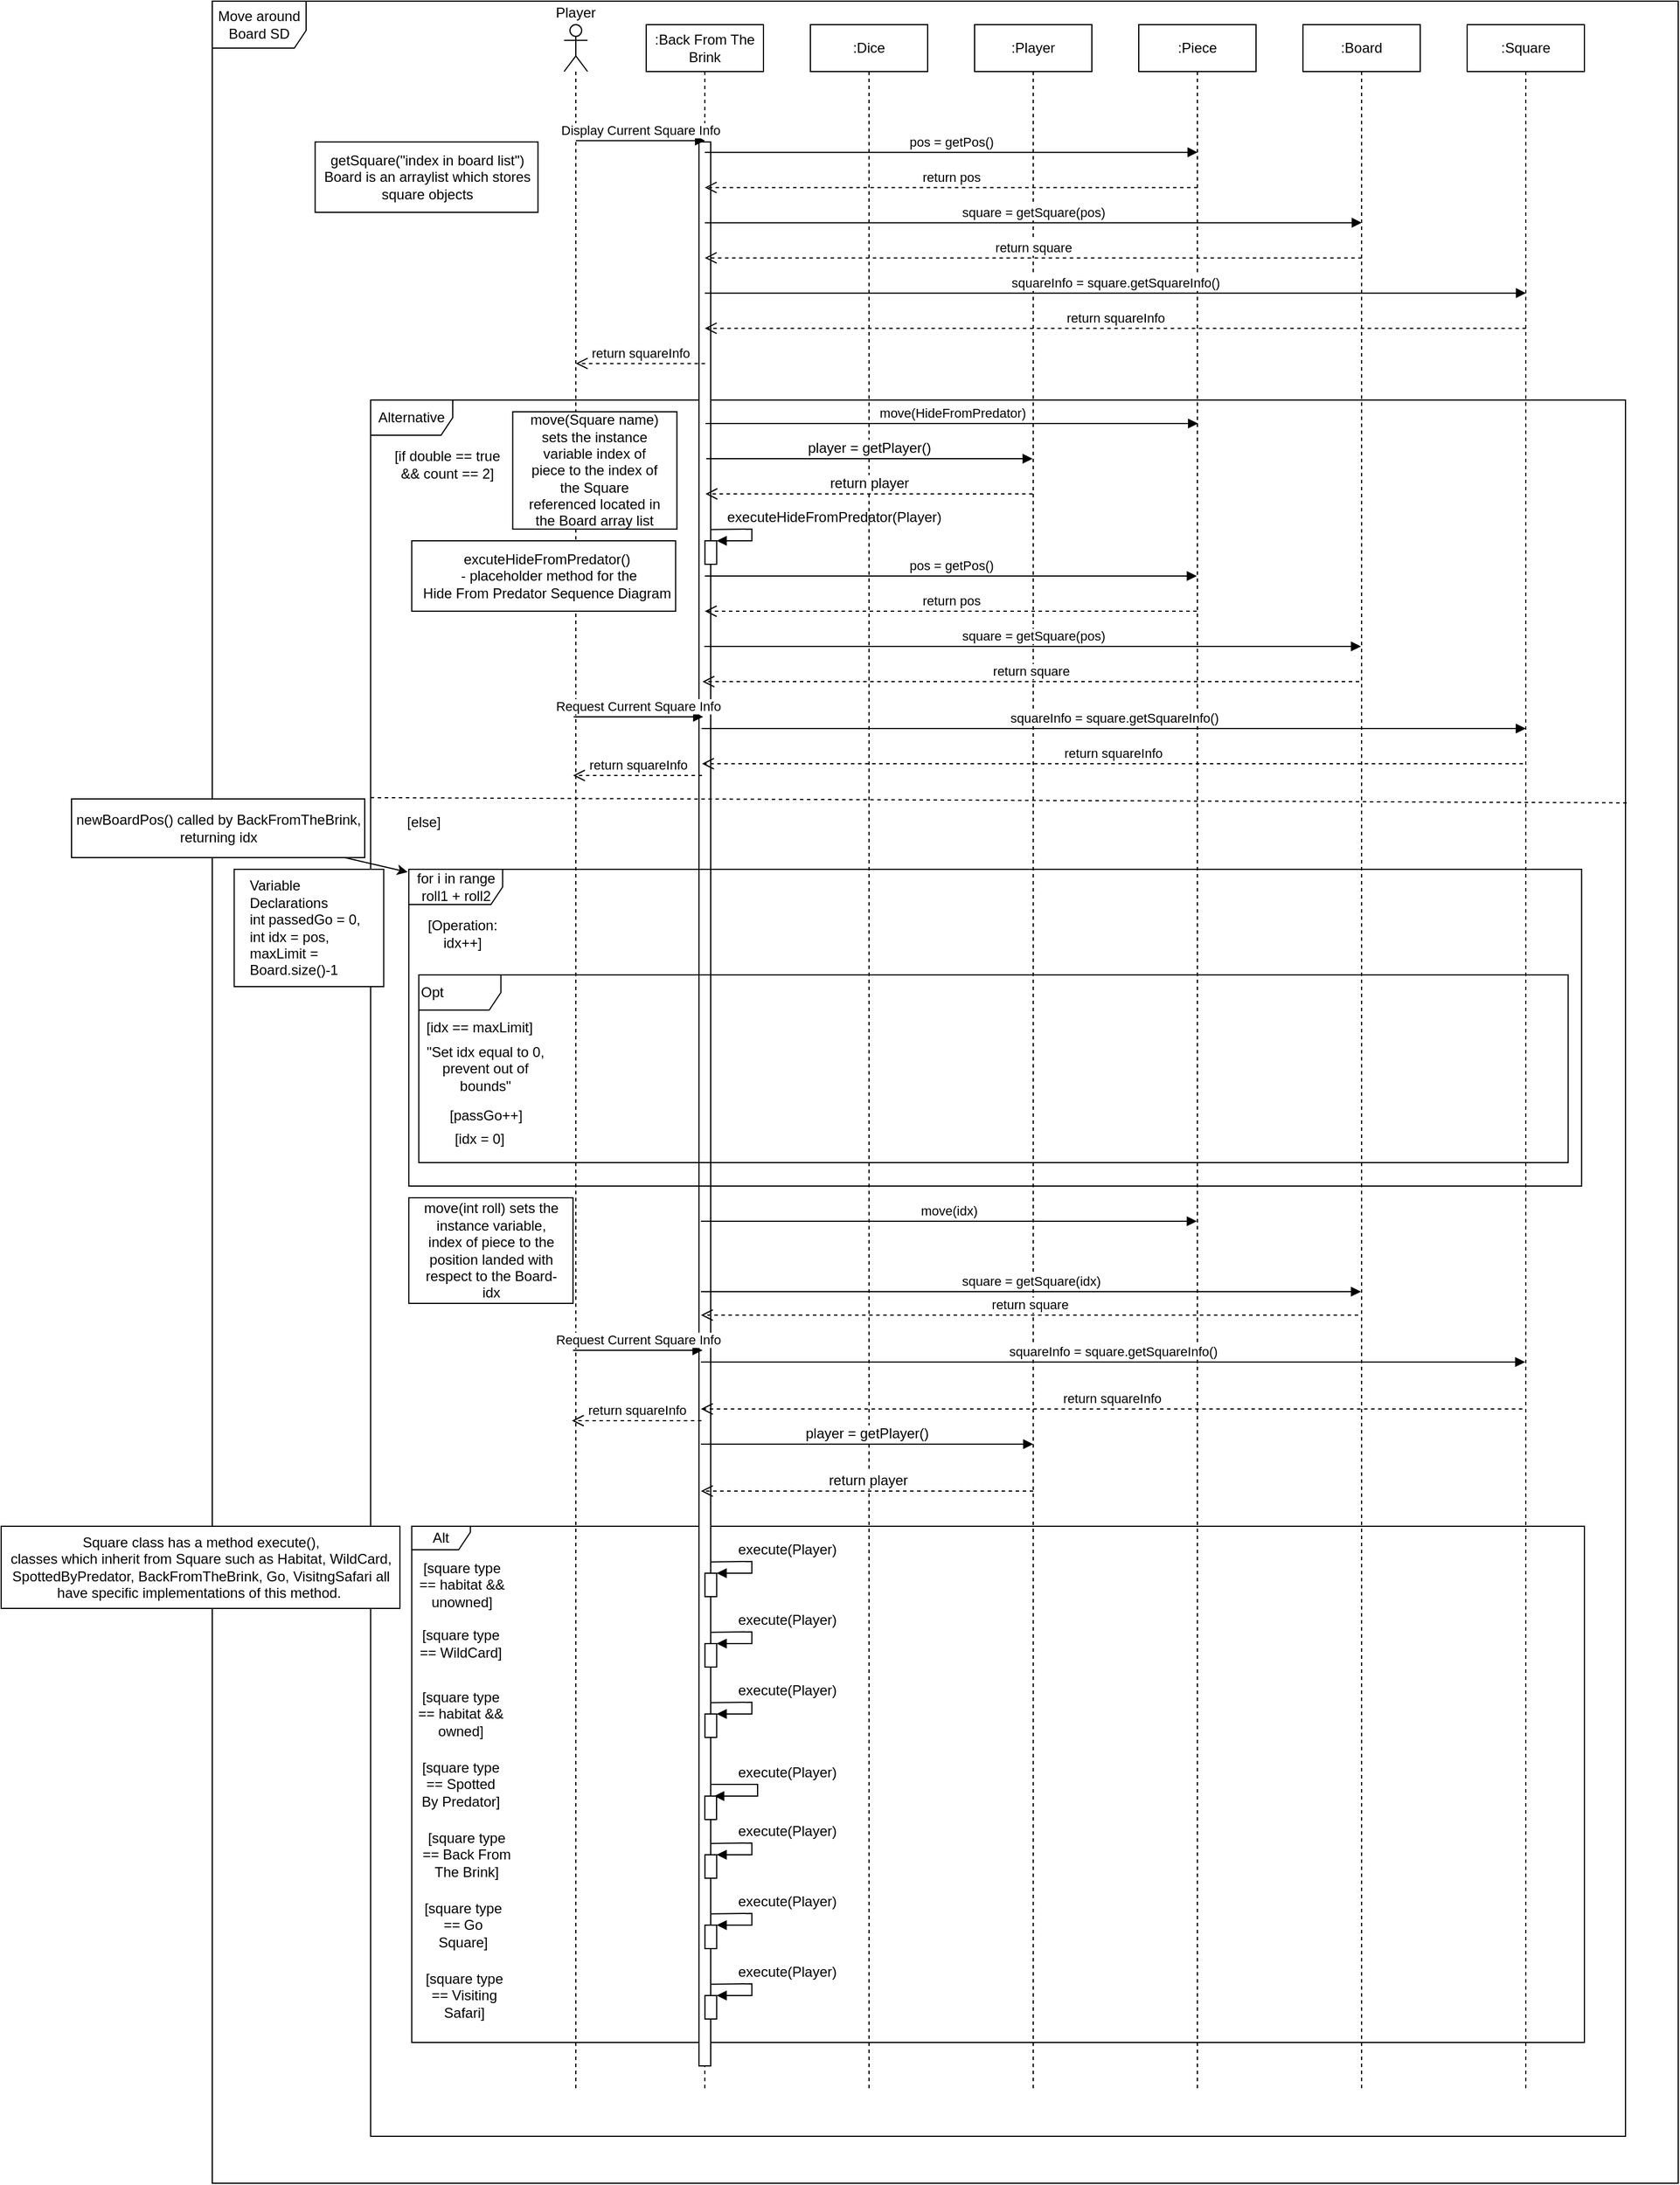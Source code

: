 <mxfile version="13.10.7" type="device" pages="2"><diagram id="kgpKYQtTHZ0yAKxKKP6v" name="Page-1"><mxGraphModel dx="2909" dy="663" grid="1" gridSize="10" guides="1" tooltips="1" connect="1" arrows="1" fold="1" page="1" pageScale="1" pageWidth="850" pageHeight="1100" math="0" shadow="0"><root><mxCell id="0"/><mxCell id="1" parent="0"/><mxCell id="ZVCKdKGzNukC2aIIojTb-14" value="Alternative" style="shape=umlFrame;whiteSpace=wrap;html=1;width=70;height=30;" parent="1" vertex="1"><mxGeometry x="-874.95" y="560" width="1070" height="1480" as="geometry"/></mxCell><mxCell id="veifitGn4pFbz4EbThH1-70" value="Move around Board SD" style="shape=umlFrame;whiteSpace=wrap;html=1;fontSize=12;width=80;height=40;" parent="1" vertex="1"><mxGeometry x="-1010" y="220" width="1250" height="1860" as="geometry"/></mxCell><mxCell id="yhRwFt9on3MV-_1n4iwL-3" value="" style="rounded=0;whiteSpace=wrap;html=1;" parent="1" vertex="1"><mxGeometry x="-842.39" y="1240" width="140" height="90" as="geometry"/></mxCell><mxCell id="veifitGn4pFbz4EbThH1-69" value="" style="rounded=0;whiteSpace=wrap;html=1;fontSize=12;" parent="1" vertex="1"><mxGeometry x="-922.28" y="340" width="190" height="60" as="geometry"/></mxCell><mxCell id="veifitGn4pFbz4EbThH1-14" value="Alt" style="shape=umlFrame;whiteSpace=wrap;html=1;width=50;height=20;" parent="1" vertex="1"><mxGeometry x="-839.89" y="1520" width="999.89" height="440" as="geometry"/></mxCell><mxCell id="ZBRINw5emn9o5bv1vfG7-1" value="" style="shape=umlLifeline;participant=umlActor;perimeter=lifelinePerimeter;whiteSpace=wrap;html=1;container=1;collapsible=0;recursiveResize=0;verticalAlign=top;spacingTop=36;outlineConnect=0;" parent="1" vertex="1"><mxGeometry x="-710" y="240" width="20" height="1760" as="geometry"/></mxCell><mxCell id="ZBRINw5emn9o5bv1vfG7-2" value=":Back From The Brink" style="shape=umlLifeline;perimeter=lifelinePerimeter;whiteSpace=wrap;html=1;container=1;collapsible=0;recursiveResize=0;outlineConnect=0;" parent="1" vertex="1"><mxGeometry x="-640" y="240" width="100" height="1760" as="geometry"/></mxCell><mxCell id="veifitGn4pFbz4EbThH1-16" value="" style="html=1;verticalAlign=bottom;endArrow=block;fontSize=12;rounded=0;" parent="ZBRINw5emn9o5bv1vfG7-2" source="ZBRINw5emn9o5bv1vfG7-2" edge="1"><mxGeometry x="-0.124" y="20" width="80" relative="1" as="geometry"><mxPoint x="58" y="1500" as="sourcePoint"/><mxPoint x="58" y="1510" as="targetPoint"/><Array as="points"><mxPoint x="95" y="1500"/><mxPoint x="95" y="1510"/></Array><mxPoint as="offset"/></mxGeometry></mxCell><mxCell id="ZBRINw5emn9o5bv1vfG7-7" value="" style="rounded=0;whiteSpace=wrap;html=1;" parent="ZBRINw5emn9o5bv1vfG7-2" vertex="1"><mxGeometry x="45" y="100" width="10" height="1640" as="geometry"/></mxCell><mxCell id="veifitGn4pFbz4EbThH1-19" value="" style="rounded=0;whiteSpace=wrap;html=1;fontSize=12;" parent="ZBRINw5emn9o5bv1vfG7-2" vertex="1"><mxGeometry x="50" y="1510" width="10" height="20" as="geometry"/></mxCell><mxCell id="ZBRINw5emn9o5bv1vfG7-3" value=":Dice" style="shape=umlLifeline;perimeter=lifelinePerimeter;whiteSpace=wrap;html=1;container=1;collapsible=0;recursiveResize=0;outlineConnect=0;" parent="1" vertex="1"><mxGeometry x="-500" y="240" width="100" height="1760" as="geometry"/></mxCell><mxCell id="ZBRINw5emn9o5bv1vfG7-4" value=":Player" style="shape=umlLifeline;perimeter=lifelinePerimeter;whiteSpace=wrap;html=1;container=1;collapsible=0;recursiveResize=0;outlineConnect=0;" parent="1" vertex="1"><mxGeometry x="-360" y="240" width="100" height="1760" as="geometry"/></mxCell><mxCell id="ZBRINw5emn9o5bv1vfG7-5" value=":Piece" style="shape=umlLifeline;perimeter=lifelinePerimeter;whiteSpace=wrap;html=1;container=1;collapsible=0;recursiveResize=0;outlineConnect=0;" parent="1" vertex="1"><mxGeometry x="-220" y="240" width="100" height="1760" as="geometry"/></mxCell><mxCell id="ZBRINw5emn9o5bv1vfG7-13" value=":Board" style="shape=umlLifeline;perimeter=lifelinePerimeter;whiteSpace=wrap;html=1;container=1;collapsible=0;recursiveResize=0;outlineConnect=0;" parent="1" vertex="1"><mxGeometry x="-80" y="240" width="100" height="1760" as="geometry"/></mxCell><mxCell id="ZBRINw5emn9o5bv1vfG7-14" value=":Square" style="shape=umlLifeline;perimeter=lifelinePerimeter;whiteSpace=wrap;html=1;container=1;collapsible=0;recursiveResize=0;outlineConnect=0;" parent="1" vertex="1"><mxGeometry x="60" y="240" width="100" height="1760" as="geometry"/></mxCell><mxCell id="ZBRINw5emn9o5bv1vfG7-16" value="getSquare(&quot;index in board list&quot;)&lt;br&gt;Board is an arraylist which stores&lt;br&gt;square objects" style="text;html=1;align=center;verticalAlign=middle;resizable=0;points=[];autosize=1;" parent="1" vertex="1"><mxGeometry x="-922.28" y="345" width="190" height="50" as="geometry"/></mxCell><mxCell id="ZBRINw5emn9o5bv1vfG7-23" value="for i in range roll1 + roll2" style="shape=umlFrame;whiteSpace=wrap;html=1;width=80;height=30;" parent="1" vertex="1"><mxGeometry x="-842.39" y="960" width="1000" height="270" as="geometry"/></mxCell><mxCell id="ZBRINw5emn9o5bv1vfG7-28" value="[Operation: &lt;br style=&quot;font-size: 12px;&quot;&gt;idx++]" style="text;html=1;align=center;verticalAlign=middle;resizable=0;points=[];autosize=1;fontSize=12;" parent="1" vertex="1"><mxGeometry x="-832.5" y="1000" width="70" height="30" as="geometry"/></mxCell><mxCell id="ZBRINw5emn9o5bv1vfG7-29" value="Opt" style="shape=umlFrame;whiteSpace=wrap;html=1;align=left;width=70;height=30;" parent="1" vertex="1"><mxGeometry x="-833.86" y="1050" width="980" height="160" as="geometry"/></mxCell><mxCell id="ZBRINw5emn9o5bv1vfG7-33" value="[idx == maxLimit]" style="text;html=1;strokeColor=none;fillColor=none;align=center;verticalAlign=middle;whiteSpace=wrap;rounded=0;" parent="1" vertex="1"><mxGeometry x="-832.5" y="1085" width="100.22" height="20" as="geometry"/></mxCell><mxCell id="ZBRINw5emn9o5bv1vfG7-34" value="square = getSquare(idx)" style="html=1;verticalAlign=bottom;endArrow=block;" parent="1" edge="1"><mxGeometry width="80" relative="1" as="geometry"><mxPoint x="-593.319" y="1320" as="sourcePoint"/><mxPoint x="-30.5" y="1320" as="targetPoint"/><Array as="points"><mxPoint x="-582.39" y="1320"/><mxPoint x="-302.39" y="1320"/></Array></mxGeometry></mxCell><mxCell id="t25Jro8PnMjJ5pm1C7B0-3" value="&quot;Set idx equal to 0, prevent out of bounds&quot;" style="text;html=1;strokeColor=none;fillColor=none;align=center;verticalAlign=middle;whiteSpace=wrap;rounded=0;" parent="1" vertex="1"><mxGeometry x="-832.39" y="1120" width="110" height="20" as="geometry"/></mxCell><mxCell id="t25Jro8PnMjJ5pm1C7B0-4" value="return square" style="html=1;verticalAlign=bottom;endArrow=open;dashed=1;endSize=8;" parent="1" edge="1"><mxGeometry relative="1" as="geometry"><mxPoint x="-32.89" y="1340" as="sourcePoint"/><mxPoint x="-593.319" y="1340" as="targetPoint"/><Array as="points"><mxPoint x="-302.39" y="1340"/></Array></mxGeometry></mxCell><mxCell id="t25Jro8PnMjJ5pm1C7B0-5" value="Request Current Square Info" style="html=1;verticalAlign=bottom;endArrow=block;" parent="1" edge="1"><mxGeometry width="80" relative="1" as="geometry"><mxPoint x="-702.389" y="1370" as="sourcePoint"/><mxPoint x="-591.96" y="1370" as="targetPoint"/><Array as="points"><mxPoint x="-661.46" y="1370"/></Array></mxGeometry></mxCell><mxCell id="t25Jro8PnMjJ5pm1C7B0-8" value="return squareInfo" style="html=1;verticalAlign=bottom;endArrow=open;dashed=1;endSize=8;" parent="1" edge="1"><mxGeometry relative="1" as="geometry"><mxPoint x="-592.89" y="1430.0" as="sourcePoint"/><mxPoint x="-703.319" y="1430.0" as="targetPoint"/><Array as="points"><mxPoint x="-622.39" y="1430"/></Array></mxGeometry></mxCell><mxCell id="t25Jro8PnMjJ5pm1C7B0-11" value="squareInfo = square.getSquareInfo()" style="html=1;verticalAlign=bottom;endArrow=block;" parent="1" edge="1"><mxGeometry width="80" relative="1" as="geometry"><mxPoint x="-593.319" y="1380" as="sourcePoint"/><mxPoint x="109.5" y="1380.0" as="targetPoint"/><Array as="points"><mxPoint x="-371.39" y="1380"/></Array></mxGeometry></mxCell><mxCell id="t25Jro8PnMjJ5pm1C7B0-12" value="return squareInfo" style="html=1;verticalAlign=bottom;endArrow=open;dashed=1;endSize=8;" parent="1" edge="1"><mxGeometry relative="1" as="geometry"><mxPoint x="107.11" y="1420.0" as="sourcePoint"/><mxPoint x="-593.319" y="1420.0" as="targetPoint"/><Array as="points"><mxPoint x="-332.39" y="1420"/></Array></mxGeometry></mxCell><mxCell id="veifitGn4pFbz4EbThH1-7" value="[idx = 0]" style="text;html=1;strokeColor=none;fillColor=none;align=center;verticalAlign=middle;whiteSpace=wrap;rounded=0;" parent="1" vertex="1"><mxGeometry x="-832.5" y="1180" width="100.22" height="20" as="geometry"/></mxCell><mxCell id="veifitGn4pFbz4EbThH1-8" value="player = getPlayer()" style="html=1;verticalAlign=bottom;endArrow=block;fontSize=12;" parent="1" edge="1"><mxGeometry width="80" relative="1" as="geometry"><mxPoint x="-593.319" y="1450.0" as="sourcePoint"/><mxPoint x="-310" y="1450" as="targetPoint"/><Array as="points"><mxPoint x="-422.39" y="1450"/></Array></mxGeometry></mxCell><mxCell id="veifitGn4pFbz4EbThH1-9" value="return player" style="html=1;verticalAlign=bottom;endArrow=open;dashed=1;endSize=8;fontSize=12;" parent="1" edge="1"><mxGeometry relative="1" as="geometry"><mxPoint x="-310" y="1490" as="sourcePoint"/><mxPoint x="-593.319" y="1490.0" as="targetPoint"/><Array as="points"><mxPoint x="-392.39" y="1490"/></Array></mxGeometry></mxCell><mxCell id="veifitGn4pFbz4EbThH1-17" value="execute(Player)" style="text;html=1;align=center;verticalAlign=middle;resizable=0;points=[];autosize=1;fontSize=12;" parent="1" vertex="1"><mxGeometry x="-569.89" y="1530" width="100" height="20" as="geometry"/></mxCell><mxCell id="veifitGn4pFbz4EbThH1-32" value="[square type == habitat &amp;amp;&amp;amp; unowned]" style="text;html=1;strokeColor=none;fillColor=none;align=center;verticalAlign=middle;whiteSpace=wrap;rounded=0;fontSize=12;" parent="1" vertex="1"><mxGeometry x="-837.39" y="1560" width="80" height="20" as="geometry"/></mxCell><mxCell id="veifitGn4pFbz4EbThH1-41" value="[square type == WildCard]" style="text;html=1;strokeColor=none;fillColor=none;align=center;verticalAlign=middle;whiteSpace=wrap;rounded=0;fontSize=12;" parent="1" vertex="1"><mxGeometry x="-837.39" y="1610" width="77.5" height="20" as="geometry"/></mxCell><mxCell id="veifitGn4pFbz4EbThH1-42" value="" style="rounded=0;whiteSpace=wrap;html=1;fontSize=12;" parent="1" vertex="1"><mxGeometry x="-589.89" y="1620" width="10" height="20" as="geometry"/></mxCell><mxCell id="veifitGn4pFbz4EbThH1-43" value="" style="html=1;verticalAlign=bottom;endArrow=block;fontSize=12;rounded=0;entryX=1;entryY=0;entryDx=0;entryDy=0;exitX=1.024;exitY=0.72;exitDx=0;exitDy=0;exitPerimeter=0;" parent="1" target="veifitGn4pFbz4EbThH1-42" edge="1"><mxGeometry x="-0.124" y="20" width="80" relative="1" as="geometry"><mxPoint x="-584.65" y="1610.4" as="sourcePoint"/><mxPoint x="70.11" y="1492" as="targetPoint"/><Array as="points"><mxPoint x="-549.89" y="1610"/><mxPoint x="-549.89" y="1620"/></Array><mxPoint as="offset"/></mxGeometry></mxCell><mxCell id="veifitGn4pFbz4EbThH1-44" value="execute(Player)" style="text;html=1;align=center;verticalAlign=middle;resizable=0;points=[];autosize=1;fontSize=12;" parent="1" vertex="1"><mxGeometry x="-569.89" y="1590" width="100" height="20" as="geometry"/></mxCell><mxCell id="veifitGn4pFbz4EbThH1-45" value="[square type == habitat &amp;amp;&amp;amp; owned]" style="text;html=1;strokeColor=none;fillColor=none;align=center;verticalAlign=middle;whiteSpace=wrap;rounded=0;fontSize=12;" parent="1" vertex="1"><mxGeometry x="-837.39" y="1670" width="77.5" height="20" as="geometry"/></mxCell><mxCell id="veifitGn4pFbz4EbThH1-46" value="" style="rounded=0;whiteSpace=wrap;html=1;fontSize=12;" parent="1" vertex="1"><mxGeometry x="-589.89" y="1680" width="10" height="20" as="geometry"/></mxCell><mxCell id="veifitGn4pFbz4EbThH1-47" value="" style="html=1;verticalAlign=bottom;endArrow=block;fontSize=12;rounded=0;entryX=1;entryY=0;entryDx=0;entryDy=0;exitX=1.024;exitY=0.72;exitDx=0;exitDy=0;exitPerimeter=0;" parent="1" target="veifitGn4pFbz4EbThH1-46" edge="1"><mxGeometry x="-0.124" y="20" width="80" relative="1" as="geometry"><mxPoint x="-584.65" y="1670.4" as="sourcePoint"/><mxPoint x="70.11" y="1552" as="targetPoint"/><Array as="points"><mxPoint x="-549.89" y="1670"/><mxPoint x="-549.89" y="1680"/></Array><mxPoint as="offset"/></mxGeometry></mxCell><mxCell id="veifitGn4pFbz4EbThH1-48" value="execute(Player)" style="text;html=1;align=center;verticalAlign=middle;resizable=0;points=[];autosize=1;fontSize=12;" parent="1" vertex="1"><mxGeometry x="-569.89" y="1650" width="100" height="20" as="geometry"/></mxCell><mxCell id="veifitGn4pFbz4EbThH1-50" value="[square type == Spotted By Predator]" style="text;html=1;strokeColor=none;fillColor=none;align=center;verticalAlign=middle;whiteSpace=wrap;rounded=0;fontSize=12;" parent="1" vertex="1"><mxGeometry x="-837.39" y="1730" width="77.5" height="20" as="geometry"/></mxCell><mxCell id="veifitGn4pFbz4EbThH1-53" value="execute(Player)" style="text;html=1;align=center;verticalAlign=middle;resizable=0;points=[];autosize=1;fontSize=12;" parent="1" vertex="1"><mxGeometry x="-569.89" y="1720" width="100" height="20" as="geometry"/></mxCell><mxCell id="veifitGn4pFbz4EbThH1-54" value="[square type == Go Square]" style="text;html=1;strokeColor=none;fillColor=none;align=center;verticalAlign=middle;whiteSpace=wrap;rounded=0;fontSize=12;" parent="1" vertex="1"><mxGeometry x="-834.89" y="1850" width="77.5" height="20" as="geometry"/></mxCell><mxCell id="veifitGn4pFbz4EbThH1-55" value="" style="rounded=0;whiteSpace=wrap;html=1;fontSize=12;" parent="1" vertex="1"><mxGeometry x="-589.89" y="1800" width="10" height="20" as="geometry"/></mxCell><mxCell id="veifitGn4pFbz4EbThH1-56" value="" style="html=1;verticalAlign=bottom;endArrow=block;fontSize=12;rounded=0;entryX=1;entryY=0;entryDx=0;entryDy=0;exitX=1.024;exitY=0.72;exitDx=0;exitDy=0;exitPerimeter=0;" parent="1" target="veifitGn4pFbz4EbThH1-55" edge="1"><mxGeometry x="-0.124" y="20" width="80" relative="1" as="geometry"><mxPoint x="-584.65" y="1790.4" as="sourcePoint"/><mxPoint x="70.11" y="1672" as="targetPoint"/><Array as="points"><mxPoint x="-549.89" y="1790"/><mxPoint x="-549.89" y="1800"/></Array><mxPoint as="offset"/></mxGeometry></mxCell><mxCell id="veifitGn4pFbz4EbThH1-57" value="execute(Player)" style="text;html=1;align=center;verticalAlign=middle;resizable=0;points=[];autosize=1;fontSize=12;" parent="1" vertex="1"><mxGeometry x="-569.89" y="1770" width="100" height="20" as="geometry"/></mxCell><mxCell id="veifitGn4pFbz4EbThH1-58" value="[square type == Back From The Brink]" style="text;html=1;strokeColor=none;fillColor=none;align=center;verticalAlign=middle;whiteSpace=wrap;rounded=0;fontSize=12;" parent="1" vertex="1"><mxGeometry x="-832.39" y="1790" width="77.5" height="20" as="geometry"/></mxCell><mxCell id="veifitGn4pFbz4EbThH1-59" value="" style="rounded=0;whiteSpace=wrap;html=1;fontSize=12;" parent="1" vertex="1"><mxGeometry x="-589.89" y="1860" width="10" height="20" as="geometry"/></mxCell><mxCell id="veifitGn4pFbz4EbThH1-60" value="" style="html=1;verticalAlign=bottom;endArrow=block;fontSize=12;rounded=0;entryX=1;entryY=0;entryDx=0;entryDy=0;exitX=1.024;exitY=0.72;exitDx=0;exitDy=0;exitPerimeter=0;" parent="1" target="veifitGn4pFbz4EbThH1-59" edge="1"><mxGeometry x="-0.124" y="20" width="80" relative="1" as="geometry"><mxPoint x="-584.65" y="1850.4" as="sourcePoint"/><mxPoint x="70.11" y="1732" as="targetPoint"/><Array as="points"><mxPoint x="-549.89" y="1850"/><mxPoint x="-549.89" y="1860"/></Array><mxPoint as="offset"/></mxGeometry></mxCell><mxCell id="veifitGn4pFbz4EbThH1-61" value="execute(Player)" style="text;html=1;align=center;verticalAlign=middle;resizable=0;points=[];autosize=1;fontSize=12;" parent="1" vertex="1"><mxGeometry x="-569.89" y="1830" width="100" height="20" as="geometry"/></mxCell><mxCell id="veifitGn4pFbz4EbThH1-62" value="[square type == Visiting Safari]" style="text;html=1;strokeColor=none;fillColor=none;align=center;verticalAlign=middle;whiteSpace=wrap;rounded=0;fontSize=12;" parent="1" vertex="1"><mxGeometry x="-833.75" y="1910" width="77.5" height="20" as="geometry"/></mxCell><mxCell id="veifitGn4pFbz4EbThH1-63" value="" style="rounded=0;whiteSpace=wrap;html=1;fontSize=12;" parent="1" vertex="1"><mxGeometry x="-589.89" y="1920" width="10" height="20" as="geometry"/></mxCell><mxCell id="veifitGn4pFbz4EbThH1-64" value="" style="html=1;verticalAlign=bottom;endArrow=block;fontSize=12;rounded=0;entryX=1;entryY=0;entryDx=0;entryDy=0;exitX=1.024;exitY=0.72;exitDx=0;exitDy=0;exitPerimeter=0;" parent="1" target="veifitGn4pFbz4EbThH1-63" edge="1"><mxGeometry x="-0.124" y="20" width="80" relative="1" as="geometry"><mxPoint x="-584.65" y="1910.4" as="sourcePoint"/><mxPoint x="70.11" y="1792" as="targetPoint"/><Array as="points"><mxPoint x="-549.89" y="1910"/><mxPoint x="-549.89" y="1920"/></Array><mxPoint as="offset"/></mxGeometry></mxCell><mxCell id="veifitGn4pFbz4EbThH1-65" value="execute(Player)" style="text;html=1;align=center;verticalAlign=middle;resizable=0;points=[];autosize=1;fontSize=12;" parent="1" vertex="1"><mxGeometry x="-569.89" y="1890" width="100" height="20" as="geometry"/></mxCell><mxCell id="yhRwFt9on3MV-_1n4iwL-1" value="move(idx)" style="html=1;verticalAlign=bottom;endArrow=block;" parent="1" edge="1"><mxGeometry width="80" relative="1" as="geometry"><mxPoint x="-593.319" y="1260" as="sourcePoint"/><mxPoint x="-170.5" y="1260" as="targetPoint"/><Array as="points"/></mxGeometry></mxCell><mxCell id="yhRwFt9on3MV-_1n4iwL-2" value="move(int roll) sets the instance variable, index of piece to the position landed with respect to the Board- idx" style="text;html=1;strokeColor=none;fillColor=none;align=center;verticalAlign=middle;whiteSpace=wrap;rounded=0;" parent="1" vertex="1"><mxGeometry x="-832.39" y="1275" width="120" height="20" as="geometry"/></mxCell><mxCell id="veifitGn4pFbz4EbThH1-68" value="" style="rounded=0;whiteSpace=wrap;html=1;fontSize=12;" parent="1" vertex="1"><mxGeometry x="-1190" y="1520" width="340" height="70" as="geometry"/></mxCell><mxCell id="veifitGn4pFbz4EbThH1-67" value="Square class has a method execute(), &lt;br&gt;classes which inherit from Square such as Habitat, WildCard,&lt;br&gt;SpottedByPredator, BackFromTheBrink, Go, VisitngSafari all&lt;br&gt;have specific implementations of this method.&amp;nbsp;" style="text;html=1;align=center;verticalAlign=middle;resizable=0;points=[];autosize=1;fontSize=12;" parent="1" vertex="1"><mxGeometry x="-1190" y="1525" width="340" height="60" as="geometry"/></mxCell><mxCell id="ZVCKdKGzNukC2aIIojTb-19" value="" style="rounded=0;whiteSpace=wrap;html=1;fontSize=12;" parent="1" vertex="1"><mxGeometry x="-589.89" y="680" width="10" height="20" as="geometry"/></mxCell><mxCell id="ZVCKdKGzNukC2aIIojTb-20" value="" style="html=1;verticalAlign=bottom;endArrow=block;fontSize=12;rounded=0;entryX=1;entryY=0;entryDx=0;entryDy=0;exitX=1.024;exitY=0.72;exitDx=0;exitDy=0;exitPerimeter=0;" parent="1" target="ZVCKdKGzNukC2aIIojTb-19" edge="1"><mxGeometry x="-0.124" y="20" width="80" relative="1" as="geometry"><mxPoint x="-584.65" y="670.4" as="sourcePoint"/><mxPoint x="70.11" y="552" as="targetPoint"/><Array as="points"><mxPoint x="-549.89" y="670"/><mxPoint x="-549.89" y="680"/></Array><mxPoint as="offset"/></mxGeometry></mxCell><mxCell id="ZVCKdKGzNukC2aIIojTb-21" value="executeHideFromPredator(Player)" style="text;html=1;align=center;verticalAlign=middle;resizable=0;points=[];autosize=1;fontSize=12;" parent="1" vertex="1"><mxGeometry x="-579.78" y="650" width="200" height="20" as="geometry"/></mxCell><mxCell id="ZVCKdKGzNukC2aIIojTb-28" value="return square" style="html=1;verticalAlign=bottom;endArrow=open;dashed=1;endSize=8;" parent="1" edge="1"><mxGeometry relative="1" as="geometry"><mxPoint x="-32" y="800" as="sourcePoint"/><mxPoint x="-592" y="800" as="targetPoint"/><Array as="points"><mxPoint x="-301" y="800"/></Array></mxGeometry></mxCell><mxCell id="ZVCKdKGzNukC2aIIojTb-29" value="Request Current Square Info" style="html=1;verticalAlign=bottom;endArrow=block;" parent="1" edge="1"><mxGeometry width="80" relative="1" as="geometry"><mxPoint x="-701.849" y="830" as="sourcePoint"/><mxPoint x="-591.42" y="830" as="targetPoint"/><Array as="points"><mxPoint x="-660.92" y="830"/></Array></mxGeometry></mxCell><mxCell id="ZVCKdKGzNukC2aIIojTb-30" value="return squareInfo" style="html=1;verticalAlign=bottom;endArrow=open;dashed=1;endSize=8;" parent="1" edge="1"><mxGeometry relative="1" as="geometry"><mxPoint x="-592.39" y="880" as="sourcePoint"/><mxPoint x="-702.39" y="880" as="targetPoint"/><Array as="points"><mxPoint x="-621.39" y="880"/></Array></mxGeometry></mxCell><mxCell id="ZVCKdKGzNukC2aIIojTb-31" value="squareInfo = square.getSquareInfo()" style="html=1;verticalAlign=bottom;endArrow=block;" parent="1" edge="1"><mxGeometry width="80" relative="1" as="geometry"><mxPoint x="-592.779" y="840" as="sourcePoint"/><mxPoint x="110.04" y="840.0" as="targetPoint"/><Array as="points"><mxPoint x="-370.85" y="840"/></Array></mxGeometry></mxCell><mxCell id="ZVCKdKGzNukC2aIIojTb-32" value="return squareInfo" style="html=1;verticalAlign=bottom;endArrow=open;dashed=1;endSize=8;" parent="1" edge="1"><mxGeometry relative="1" as="geometry"><mxPoint x="107.61" y="870" as="sourcePoint"/><mxPoint x="-592.39" y="870" as="targetPoint"/><Array as="points"><mxPoint x="-331.39" y="870"/></Array></mxGeometry></mxCell><mxCell id="ZVCKdKGzNukC2aIIojTb-33" value="square = getSquare(pos)" style="html=1;verticalAlign=bottom;endArrow=block;" parent="1" edge="1"><mxGeometry width="80" relative="1" as="geometry"><mxPoint x="-590.5" y="770" as="sourcePoint"/><mxPoint x="-30.5" y="770" as="targetPoint"/><Array as="points"><mxPoint x="-579" y="770"/><mxPoint x="-299" y="770"/></Array></mxGeometry></mxCell><mxCell id="ZVCKdKGzNukC2aIIojTb-34" value="[if double == true&lt;br&gt;&amp;amp;&amp;amp; count == 2]" style="text;html=1;align=center;verticalAlign=middle;resizable=0;points=[];autosize=1;" parent="1" vertex="1"><mxGeometry x="-864.89" y="600" width="110" height="30" as="geometry"/></mxCell><mxCell id="ZVCKdKGzNukC2aIIojTb-35" value="move(HideFromPredator)" style="html=1;verticalAlign=bottom;endArrow=block;" parent="1" edge="1"><mxGeometry width="80" relative="1" as="geometry"><mxPoint x="-589.41" y="580" as="sourcePoint"/><mxPoint x="-169.41" y="580" as="targetPoint"/><Array as="points"><mxPoint x="-518.91" y="580"/></Array></mxGeometry></mxCell><mxCell id="ZVCKdKGzNukC2aIIojTb-36" value="player = getPlayer()" style="html=1;verticalAlign=bottom;endArrow=block;fontSize=12;" parent="1" target="ZBRINw5emn9o5bv1vfG7-4" edge="1"><mxGeometry width="80" relative="1" as="geometry"><mxPoint x="-588.799" y="610.0" as="sourcePoint"/><mxPoint x="-165.98" y="610.0" as="targetPoint"/><Array as="points"><mxPoint x="-417.87" y="610"/></Array></mxGeometry></mxCell><mxCell id="ZVCKdKGzNukC2aIIojTb-37" value="return player" style="html=1;verticalAlign=bottom;endArrow=open;dashed=1;endSize=8;fontSize=12;" parent="1" source="ZBRINw5emn9o5bv1vfG7-4" edge="1"><mxGeometry relative="1" as="geometry"><mxPoint x="-167.91" y="640" as="sourcePoint"/><mxPoint x="-589.41" y="640" as="targetPoint"/><Array as="points"><mxPoint x="-387.91" y="640"/></Array></mxGeometry></mxCell><mxCell id="ZVCKdKGzNukC2aIIojTb-38" value="pos = getPos()" style="html=1;verticalAlign=bottom;endArrow=block;" parent="1" source="ZBRINw5emn9o5bv1vfG7-2" target="ZBRINw5emn9o5bv1vfG7-5" edge="1"><mxGeometry width="80" relative="1" as="geometry"><mxPoint x="-540" y="720" as="sourcePoint"/><mxPoint x="-460" y="720" as="targetPoint"/><Array as="points"><mxPoint x="-360" y="710"/></Array></mxGeometry></mxCell><mxCell id="ZVCKdKGzNukC2aIIojTb-40" value="return pos" style="html=1;verticalAlign=bottom;endArrow=open;dashed=1;endSize=8;" parent="1" source="ZBRINw5emn9o5bv1vfG7-5" target="ZBRINw5emn9o5bv1vfG7-2" edge="1"><mxGeometry relative="1" as="geometry"><mxPoint x="-290" y="840" as="sourcePoint"/><mxPoint x="-370" y="840" as="targetPoint"/><Array as="points"><mxPoint x="-360" y="740"/></Array></mxGeometry></mxCell><mxCell id="ZVCKdKGzNukC2aIIojTb-43" value="" style="rounded=0;whiteSpace=wrap;html=1;" parent="1" vertex="1"><mxGeometry x="-753.8" y="570" width="140" height="100" as="geometry"/></mxCell><mxCell id="ZVCKdKGzNukC2aIIojTb-44" value="move(Square name) sets the instance variable index of piece to the index of the Square referenced located in the Board array list" style="text;html=1;strokeColor=none;fillColor=none;align=center;verticalAlign=middle;whiteSpace=wrap;rounded=0;" parent="1" vertex="1"><mxGeometry x="-743.8" y="610" width="120" height="20" as="geometry"/></mxCell><mxCell id="ZBRINw5emn9o5bv1vfG7-26" value="" style="rounded=0;whiteSpace=wrap;html=1;" parent="1" vertex="1"><mxGeometry x="-991.3" y="960" width="127.5" height="100" as="geometry"/></mxCell><mxCell id="ZBRINw5emn9o5bv1vfG7-27" value="Variable Declarations&lt;br&gt;int passedGo = 0,&lt;br&gt;int idx = pos,&lt;br&gt;maxLimit = Board.size()-1" style="text;html=1;strokeColor=none;fillColor=none;align=left;verticalAlign=middle;whiteSpace=wrap;rounded=0;" parent="1" vertex="1"><mxGeometry x="-979.95" y="1000" width="105" height="20" as="geometry"/></mxCell><mxCell id="ZVCKdKGzNukC2aIIojTb-45" value="[else]" style="text;html=1;align=center;verticalAlign=middle;resizable=0;points=[];autosize=1;" parent="1" vertex="1"><mxGeometry x="-850" y="910" width="40" height="20" as="geometry"/></mxCell><mxCell id="ZVCKdKGzNukC2aIIojTb-46" value="" style="endArrow=none;dashed=1;html=1;exitX=0;exitY=0.229;exitDx=0;exitDy=0;exitPerimeter=0;entryX=1.002;entryY=0.232;entryDx=0;entryDy=0;entryPerimeter=0;" parent="1" source="ZVCKdKGzNukC2aIIojTb-14" target="ZVCKdKGzNukC2aIIojTb-14" edge="1"><mxGeometry width="50" height="50" relative="1" as="geometry"><mxPoint x="-370" y="950" as="sourcePoint"/><mxPoint x="-320" y="900" as="targetPoint"/></mxGeometry></mxCell><mxCell id="ZVCKdKGzNukC2aIIojTb-48" value="" style="rounded=0;whiteSpace=wrap;html=1;" parent="1" vertex="1"><mxGeometry x="-839.89" y="680" width="225" height="60" as="geometry"/></mxCell><mxCell id="ZVCKdKGzNukC2aIIojTb-47" value="excuteHideFromPredator()&lt;br&gt;&amp;nbsp;- placeholder method for the &lt;br&gt;Hide From Predator Sequence Diagram" style="text;html=1;align=center;verticalAlign=middle;resizable=0;points=[];autosize=1;" parent="1" vertex="1"><mxGeometry x="-839.89" y="685" width="230" height="50" as="geometry"/></mxCell><mxCell id="ZVCKdKGzNukC2aIIojTb-59" value="Display Current Square Info" style="html=1;verticalAlign=bottom;endArrow=block;" parent="1" edge="1"><mxGeometry width="80" relative="1" as="geometry"><mxPoint x="-699.996" y="338.82" as="sourcePoint"/><mxPoint x="-589.82" y="338.82" as="targetPoint"/><Array as="points"><mxPoint x="-659.32" y="338.82"/></Array></mxGeometry></mxCell><mxCell id="ZVCKdKGzNukC2aIIojTb-60" value="pos = getPos()" style="html=1;verticalAlign=bottom;endArrow=block;" parent="1" edge="1"><mxGeometry width="80" relative="1" as="geometry"><mxPoint x="-589.996" y="348.82" as="sourcePoint"/><mxPoint x="-169.82" y="348.82" as="targetPoint"/><Array as="points"><mxPoint x="-389.32" y="348.82"/></Array></mxGeometry></mxCell><mxCell id="ZVCKdKGzNukC2aIIojTb-61" value="return pos" style="html=1;verticalAlign=bottom;endArrow=open;dashed=1;endSize=8;" parent="1" edge="1"><mxGeometry relative="1" as="geometry"><mxPoint x="-169.82" y="378.82" as="sourcePoint"/><mxPoint x="-589.996" y="378.82" as="targetPoint"/><Array as="points"><mxPoint x="-349.32" y="378.82"/></Array></mxGeometry></mxCell><mxCell id="ZVCKdKGzNukC2aIIojTb-62" value="return squareInfo" style="html=1;verticalAlign=bottom;endArrow=open;dashed=1;endSize=8;" parent="1" edge="1"><mxGeometry relative="1" as="geometry"><mxPoint x="-589.82" y="528.82" as="sourcePoint"/><mxPoint x="-699.996" y="528.82" as="targetPoint"/><Array as="points"><mxPoint x="-629.32" y="528.82"/></Array></mxGeometry></mxCell><mxCell id="ZVCKdKGzNukC2aIIojTb-63" value="square = getSquare(pos)" style="html=1;verticalAlign=bottom;endArrow=block;" parent="1" edge="1"><mxGeometry width="80" relative="1" as="geometry"><mxPoint x="-589.996" y="408.82" as="sourcePoint"/><mxPoint x="-29.82" y="408.82" as="targetPoint"/><Array as="points"><mxPoint x="-369.32" y="408.82"/></Array></mxGeometry></mxCell><mxCell id="ZVCKdKGzNukC2aIIojTb-64" value="return square" style="html=1;verticalAlign=bottom;endArrow=open;dashed=1;endSize=8;" parent="1" edge="1"><mxGeometry relative="1" as="geometry"><mxPoint x="-29.82" y="438.82" as="sourcePoint"/><mxPoint x="-589.996" y="438.82" as="targetPoint"/><Array as="points"><mxPoint x="-339.32" y="438.82"/></Array></mxGeometry></mxCell><mxCell id="ZVCKdKGzNukC2aIIojTb-65" value="squareInfo = square.getSquareInfo()" style="html=1;verticalAlign=bottom;endArrow=block;" parent="1" edge="1"><mxGeometry width="80" relative="1" as="geometry"><mxPoint x="-589.996" y="468.82" as="sourcePoint"/><mxPoint x="110.18" y="468.82" as="targetPoint"/><Array as="points"><mxPoint x="-369.32" y="468.82"/></Array></mxGeometry></mxCell><mxCell id="ZVCKdKGzNukC2aIIojTb-66" value="return squareInfo" style="html=1;verticalAlign=bottom;endArrow=open;dashed=1;endSize=8;" parent="1" edge="1"><mxGeometry relative="1" as="geometry"><mxPoint x="110.18" y="498.82" as="sourcePoint"/><mxPoint x="-589.996" y="498.82" as="targetPoint"/><Array as="points"><mxPoint x="-329.32" y="498.82"/></Array></mxGeometry></mxCell><mxCell id="MGcGK0JoRUaYNP64XPcq-1" value="" style="rounded=0;whiteSpace=wrap;html=1;fontSize=12;" parent="1" vertex="1"><mxGeometry x="-589.89" y="1560" width="10" height="20" as="geometry"/></mxCell><mxCell id="MGcGK0JoRUaYNP64XPcq-2" value="" style="html=1;verticalAlign=bottom;endArrow=block;fontSize=12;rounded=0;entryX=1;entryY=0;entryDx=0;entryDy=0;exitX=1.024;exitY=0.72;exitDx=0;exitDy=0;exitPerimeter=0;" parent="1" target="MGcGK0JoRUaYNP64XPcq-1" edge="1"><mxGeometry x="-0.124" y="20" width="80" relative="1" as="geometry"><mxPoint x="-584.65" y="1550.4" as="sourcePoint"/><mxPoint x="70.11" y="1432" as="targetPoint"/><Array as="points"><mxPoint x="-549.89" y="1550"/><mxPoint x="-549.89" y="1560"/></Array><mxPoint as="offset"/></mxGeometry></mxCell><mxCell id="G1P_phs2W7wQgNXsKYWW-2" value="Player" style="text;html=1;strokeColor=none;fillColor=none;align=center;verticalAlign=middle;whiteSpace=wrap;rounded=0;" vertex="1" parent="1"><mxGeometry x="-720" y="220" width="40" height="20" as="geometry"/></mxCell><mxCell id="G1P_phs2W7wQgNXsKYWW-6" value="" style="endArrow=classic;html=1;entryX=-0.001;entryY=0.009;entryDx=0;entryDy=0;entryPerimeter=0;" edge="1" parent="1" source="G1P_phs2W7wQgNXsKYWW-4" target="ZBRINw5emn9o5bv1vfG7-23"><mxGeometry width="50" height="50" relative="1" as="geometry"><mxPoint x="-810" y="1070" as="sourcePoint"/><mxPoint x="-760" y="1020" as="targetPoint"/></mxGeometry></mxCell><mxCell id="G1P_phs2W7wQgNXsKYWW-7" value="" style="rounded=0;whiteSpace=wrap;html=1;" vertex="1" parent="1"><mxGeometry x="-1130" y="900" width="250" height="50" as="geometry"/></mxCell><mxCell id="G1P_phs2W7wQgNXsKYWW-4" value="newBoardPos() called by BackFromTheBrink,&lt;br&gt;returning idx" style="text;html=1;align=center;verticalAlign=middle;resizable=0;points=[];autosize=1;" vertex="1" parent="1"><mxGeometry x="-1134.95" y="910" width="260" height="30" as="geometry"/></mxCell><mxCell id="G1P_phs2W7wQgNXsKYWW-8" value="[passGo++]" style="text;html=1;align=center;verticalAlign=middle;resizable=0;points=[];autosize=1;" vertex="1" parent="1"><mxGeometry x="-817.39" y="1160" width="80" height="20" as="geometry"/></mxCell></root></mxGraphModel></diagram><diagram id="5UDTNIrKTDM4_SOOiB3E" name="Page-2"><mxGraphModel dx="1038" dy="548" grid="1" gridSize="10" guides="1" tooltips="1" connect="1" arrows="1" fold="1" page="1" pageScale="1" pageWidth="827" pageHeight="1169" math="0" shadow="0"><root><mxCell id="I0CQFJSjECJl5co1241g-0"/><mxCell id="I0CQFJSjECJl5co1241g-1" parent="I0CQFJSjECJl5co1241g-0"/></root></mxGraphModel></diagram></mxfile>
